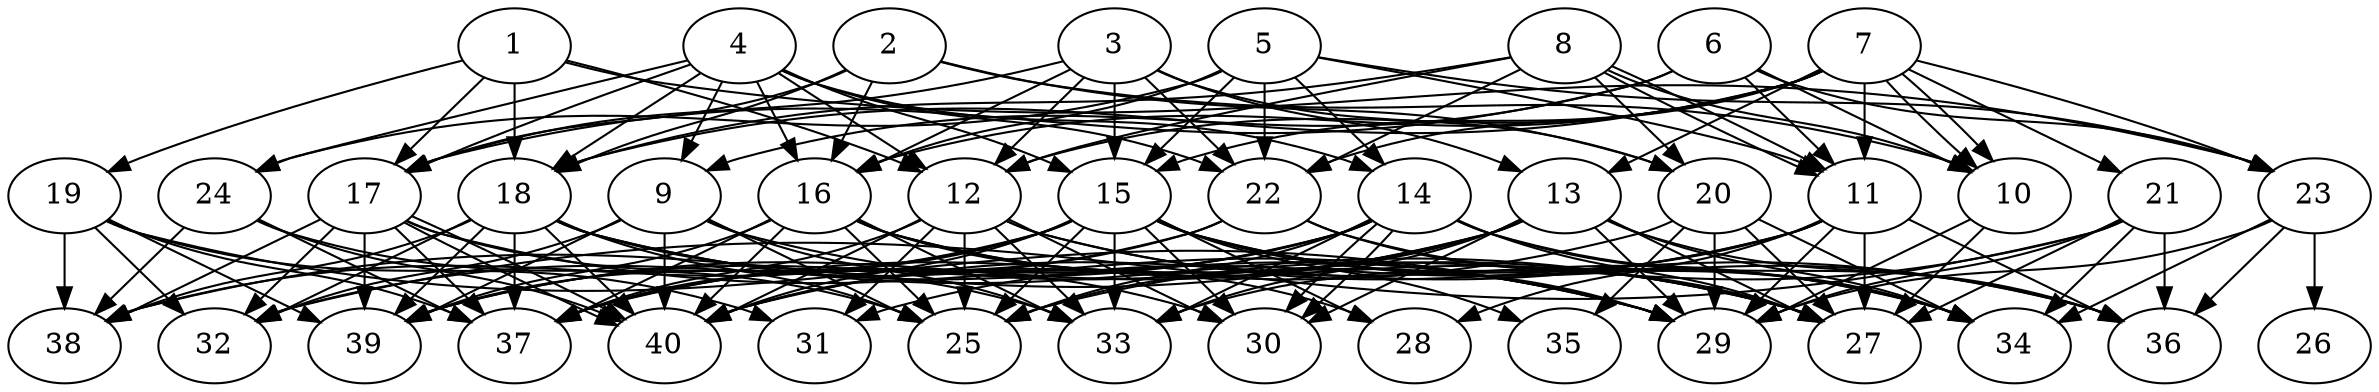 // DAG (tier=3-complex, mode=compute, n=40, ccr=0.480, fat=0.802, density=0.685, regular=0.283, jump=0.237, mindata=1048576, maxdata=16777216)
// DAG automatically generated by daggen at Sun Aug 24 16:33:34 2025
// /home/ermia/Project/Environments/daggen/bin/daggen --dot --ccr 0.480 --fat 0.802 --regular 0.283 --density 0.685 --jump 0.237 --mindata 1048576 --maxdata 16777216 -n 40 
digraph G {
  1 [size="1889551909460258304", alpha="0.13", expect_size="944775954730129152"]
  1 -> 12 [size ="739956293107712"]
  1 -> 17 [size ="739956293107712"]
  1 -> 18 [size ="739956293107712"]
  1 -> 19 [size ="739956293107712"]
  1 -> 23 [size ="739956293107712"]
  2 [size="180403499723357421568", alpha="0.00", expect_size="90201749861678710784"]
  2 -> 10 [size ="255419054292992"]
  2 -> 16 [size ="255419054292992"]
  2 -> 17 [size ="255419054292992"]
  2 -> 18 [size ="255419054292992"]
  2 -> 20 [size ="255419054292992"]
  3 [size="37029926381027328000", alpha="0.09", expect_size="18514963190513664000"]
  3 -> 12 [size ="88877511475200"]
  3 -> 13 [size ="88877511475200"]
  3 -> 15 [size ="88877511475200"]
  3 -> 16 [size ="88877511475200"]
  3 -> 17 [size ="88877511475200"]
  3 -> 20 [size ="88877511475200"]
  3 -> 22 [size ="88877511475200"]
  4 [size="290407917659107622912", alpha="0.03", expect_size="145203958829553811456"]
  4 -> 9 [size ="350829110362112"]
  4 -> 12 [size ="350829110362112"]
  4 -> 14 [size ="350829110362112"]
  4 -> 15 [size ="350829110362112"]
  4 -> 16 [size ="350829110362112"]
  4 -> 17 [size ="350829110362112"]
  4 -> 18 [size ="350829110362112"]
  4 -> 22 [size ="350829110362112"]
  4 -> 24 [size ="350829110362112"]
  5 [size="32194082997442472", alpha="0.13", expect_size="16097041498721236"]
  5 -> 11 [size ="1313657656967168"]
  5 -> 14 [size ="1313657656967168"]
  5 -> 15 [size ="1313657656967168"]
  5 -> 16 [size ="1313657656967168"]
  5 -> 22 [size ="1313657656967168"]
  5 -> 23 [size ="1313657656967168"]
  5 -> 24 [size ="1313657656967168"]
  6 [size="3646839747837262", alpha="0.03", expect_size="1823419873918631"]
  6 -> 9 [size ="110901558509568"]
  6 -> 10 [size ="110901558509568"]
  6 -> 11 [size ="110901558509568"]
  6 -> 17 [size ="110901558509568"]
  6 -> 23 [size ="110901558509568"]
  7 [size="70932572579494896", alpha="0.12", expect_size="35466286289747448"]
  7 -> 10 [size ="1569634729852928"]
  7 -> 10 [size ="1569634729852928"]
  7 -> 11 [size ="1569634729852928"]
  7 -> 12 [size ="1569634729852928"]
  7 -> 13 [size ="1569634729852928"]
  7 -> 15 [size ="1569634729852928"]
  7 -> 16 [size ="1569634729852928"]
  7 -> 18 [size ="1569634729852928"]
  7 -> 21 [size ="1569634729852928"]
  7 -> 22 [size ="1569634729852928"]
  7 -> 23 [size ="1569634729852928"]
  8 [size="46956027641920832", alpha="0.06", expect_size="23478013820960416"]
  8 -> 10 [size ="1374174794743808"]
  8 -> 11 [size ="1374174794743808"]
  8 -> 11 [size ="1374174794743808"]
  8 -> 12 [size ="1374174794743808"]
  8 -> 18 [size ="1374174794743808"]
  8 -> 20 [size ="1374174794743808"]
  8 -> 22 [size ="1374174794743808"]
  9 [size="212611854148962112", alpha="0.12", expect_size="106305927074481056"]
  9 -> 25 [size ="276769840037888"]
  9 -> 27 [size ="276769840037888"]
  9 -> 32 [size ="276769840037888"]
  9 -> 33 [size ="276769840037888"]
  9 -> 39 [size ="276769840037888"]
  9 -> 40 [size ="276769840037888"]
  10 [size="654999637362877661184", alpha="0.13", expect_size="327499818681438830592"]
  10 -> 27 [size ="603370435903488"]
  10 -> 29 [size ="603370435903488"]
  11 [size="11900862607784794", alpha="0.13", expect_size="5950431303892397"]
  11 -> 27 [size ="233064395440128"]
  11 -> 28 [size ="233064395440128"]
  11 -> 29 [size ="233064395440128"]
  11 -> 31 [size ="233064395440128"]
  11 -> 33 [size ="233064395440128"]
  11 -> 36 [size ="233064395440128"]
  11 -> 40 [size ="233064395440128"]
  12 [size="12425059236829192", alpha="0.03", expect_size="6212529618414596"]
  12 -> 25 [size ="449604566908928"]
  12 -> 30 [size ="449604566908928"]
  12 -> 31 [size ="449604566908928"]
  12 -> 33 [size ="449604566908928"]
  12 -> 34 [size ="449604566908928"]
  12 -> 36 [size ="449604566908928"]
  12 -> 37 [size ="449604566908928"]
  12 -> 40 [size ="449604566908928"]
  13 [size="26076789663204108", alpha="0.16", expect_size="13038394831602054"]
  13 -> 25 [size ="1003428251697152"]
  13 -> 27 [size ="1003428251697152"]
  13 -> 29 [size ="1003428251697152"]
  13 -> 30 [size ="1003428251697152"]
  13 -> 33 [size ="1003428251697152"]
  13 -> 34 [size ="1003428251697152"]
  13 -> 36 [size ="1003428251697152"]
  13 -> 38 [size ="1003428251697152"]
  13 -> 39 [size ="1003428251697152"]
  13 -> 40 [size ="1003428251697152"]
  14 [size="42582037846564912", alpha="0.12", expect_size="21291018923282456"]
  14 -> 25 [size ="1370526782062592"]
  14 -> 27 [size ="1370526782062592"]
  14 -> 30 [size ="1370526782062592"]
  14 -> 30 [size ="1370526782062592"]
  14 -> 33 [size ="1370526782062592"]
  14 -> 34 [size ="1370526782062592"]
  14 -> 36 [size ="1370526782062592"]
  14 -> 37 [size ="1370526782062592"]
  14 -> 39 [size ="1370526782062592"]
  14 -> 40 [size ="1370526782062592"]
  15 [size="11308930090466803712", alpha="0.17", expect_size="5654465045233401856"]
  15 -> 25 [size ="40306120589312"]
  15 -> 28 [size ="40306120589312"]
  15 -> 29 [size ="40306120589312"]
  15 -> 30 [size ="40306120589312"]
  15 -> 33 [size ="40306120589312"]
  15 -> 34 [size ="40306120589312"]
  15 -> 35 [size ="40306120589312"]
  15 -> 36 [size ="40306120589312"]
  15 -> 37 [size ="40306120589312"]
  15 -> 38 [size ="40306120589312"]
  15 -> 39 [size ="40306120589312"]
  15 -> 40 [size ="40306120589312"]
  16 [size="30927313704480568", alpha="0.16", expect_size="15463656852240284"]
  16 -> 25 [size ="616819589120000"]
  16 -> 27 [size ="616819589120000"]
  16 -> 28 [size ="616819589120000"]
  16 -> 29 [size ="616819589120000"]
  16 -> 33 [size ="616819589120000"]
  16 -> 37 [size ="616819589120000"]
  16 -> 39 [size ="616819589120000"]
  16 -> 40 [size ="616819589120000"]
  17 [size="3676313391911091044352", alpha="0.08", expect_size="1838156695955545522176"]
  17 -> 29 [size ="1905599679823872"]
  17 -> 32 [size ="1905599679823872"]
  17 -> 33 [size ="1905599679823872"]
  17 -> 37 [size ="1905599679823872"]
  17 -> 38 [size ="1905599679823872"]
  17 -> 39 [size ="1905599679823872"]
  17 -> 40 [size ="1905599679823872"]
  17 -> 40 [size ="1905599679823872"]
  18 [size="120133343046897664", alpha="0.12", expect_size="60066671523448832"]
  18 -> 25 [size ="318207424462848"]
  18 -> 27 [size ="318207424462848"]
  18 -> 29 [size ="318207424462848"]
  18 -> 30 [size ="318207424462848"]
  18 -> 32 [size ="318207424462848"]
  18 -> 37 [size ="318207424462848"]
  18 -> 38 [size ="318207424462848"]
  18 -> 39 [size ="318207424462848"]
  18 -> 40 [size ="318207424462848"]
  19 [size="20646297044080088", alpha="0.04", expect_size="10323148522040044"]
  19 -> 29 [size ="1403099453325312"]
  19 -> 31 [size ="1403099453325312"]
  19 -> 32 [size ="1403099453325312"]
  19 -> 37 [size ="1403099453325312"]
  19 -> 38 [size ="1403099453325312"]
  19 -> 39 [size ="1403099453325312"]
  20 [size="5354440668760275", alpha="0.02", expect_size="2677220334380137"]
  20 -> 27 [size ="571088052420608"]
  20 -> 29 [size ="571088052420608"]
  20 -> 34 [size ="571088052420608"]
  20 -> 35 [size ="571088052420608"]
  20 -> 37 [size ="571088052420608"]
  21 [size="236566105748924352", alpha="0.02", expect_size="118283052874462176"]
  21 -> 25 [size ="336653503692800"]
  21 -> 27 [size ="336653503692800"]
  21 -> 29 [size ="336653503692800"]
  21 -> 32 [size ="336653503692800"]
  21 -> 34 [size ="336653503692800"]
  21 -> 36 [size ="336653503692800"]
  22 [size="43134599274667296", alpha="0.12", expect_size="21567299637333648"]
  22 -> 27 [size ="743742843650048"]
  22 -> 32 [size ="743742843650048"]
  22 -> 34 [size ="743742843650048"]
  22 -> 37 [size ="743742843650048"]
  23 [size="109672715898944000", alpha="0.08", expect_size="54836357949472000"]
  23 -> 26 [size ="1915474220679168"]
  23 -> 29 [size ="1915474220679168"]
  23 -> 34 [size ="1915474220679168"]
  23 -> 36 [size ="1915474220679168"]
  24 [size="1327216774143312658432", alpha="0.11", expect_size="663608387071656329216"]
  24 -> 25 [size ="966164838612992"]
  24 -> 37 [size ="966164838612992"]
  24 -> 38 [size ="966164838612992"]
  24 -> 40 [size ="966164838612992"]
  25 [size="56254623742022456", alpha="0.02", expect_size="28127311871011228"]
  26 [size="2680918214567422464", alpha="0.08", expect_size="1340459107283711232"]
  27 [size="138696319712474176", alpha="0.11", expect_size="69348159856237088"]
  28 [size="125725807065336816", alpha="0.06", expect_size="62862903532668408"]
  29 [size="6441168373349875712", alpha="0.12", expect_size="3220584186674937856"]
  30 [size="740490568651505664000", alpha="0.09", expect_size="370245284325752832000"]
  31 [size="1448727499767808000", alpha="0.13", expect_size="724363749883904000"]
  32 [size="2830753664781754", alpha="0.01", expect_size="1415376832390877"]
  33 [size="728271529742307328", alpha="0.05", expect_size="364135764871153664"]
  34 [size="145525929518339136", alpha="0.04", expect_size="72762964759169568"]
  35 [size="1437088651811700992", alpha="0.15", expect_size="718544325905850496"]
  36 [size="125571195862821344", alpha="0.04", expect_size="62785597931410672"]
  37 [size="1438243335696717", alpha="0.12", expect_size="719121667848358"]
  38 [size="387517087286708928", alpha="0.13", expect_size="193758543643354464"]
  39 [size="1736529579925336752128", alpha="0.00", expect_size="868264789962668376064"]
  40 [size="60159684336871328", alpha="0.11", expect_size="30079842168435664"]
}